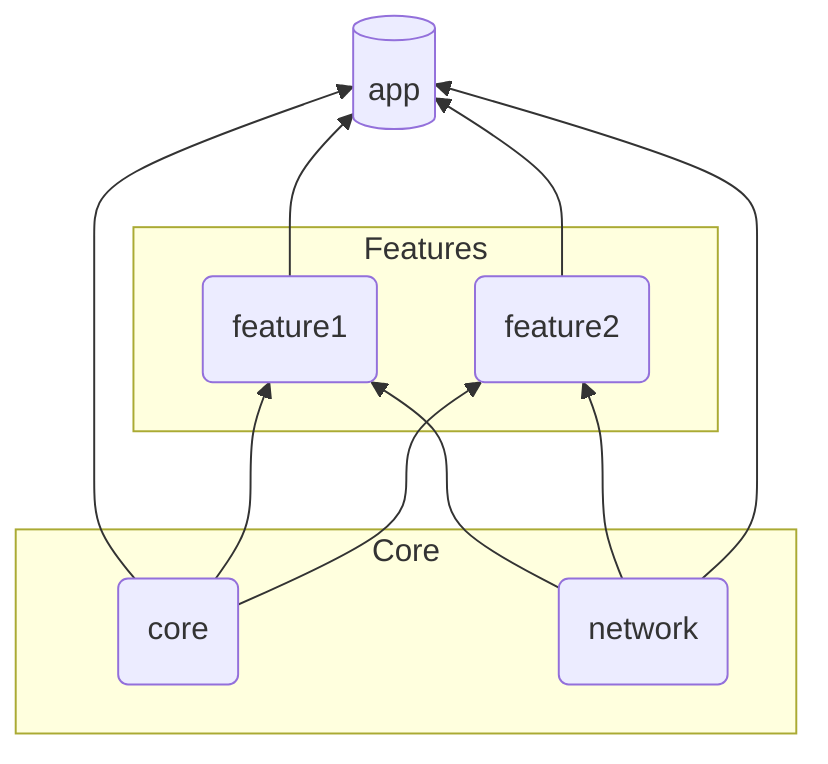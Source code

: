 flowchart BT
    app[(app)]

    feature1 & feature2 --> app
    core --> app
    core --> feature1
    core --> feature2
    network --> feature1
    network --> feature2
    network --> app

    subgraph Features
        feature1(feature1)
        feature2(feature2)
    end

    subgraph Core
        core(core)
        network(network)
    end